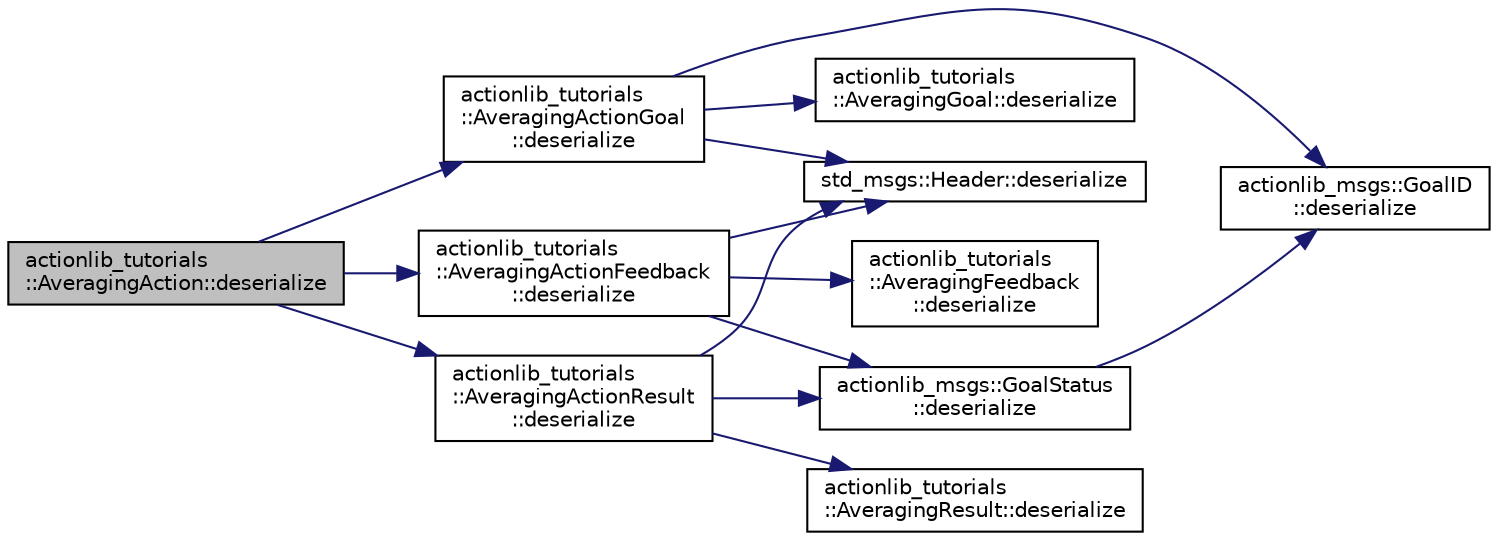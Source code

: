 digraph "actionlib_tutorials::AveragingAction::deserialize"
{
  edge [fontname="Helvetica",fontsize="10",labelfontname="Helvetica",labelfontsize="10"];
  node [fontname="Helvetica",fontsize="10",shape=record];
  rankdir="LR";
  Node1 [label="actionlib_tutorials\l::AveragingAction::deserialize",height=0.2,width=0.4,color="black", fillcolor="grey75", style="filled" fontcolor="black"];
  Node1 -> Node2 [color="midnightblue",fontsize="10",style="solid",fontname="Helvetica"];
  Node2 [label="actionlib_tutorials\l::AveragingActionGoal\l::deserialize",height=0.2,width=0.4,color="black", fillcolor="white", style="filled",URL="$classactionlib__tutorials_1_1_averaging_action_goal.html#a9556766a896c61e375210ab51b75c658"];
  Node2 -> Node3 [color="midnightblue",fontsize="10",style="solid",fontname="Helvetica"];
  Node3 [label="std_msgs::Header::deserialize",height=0.2,width=0.4,color="black", fillcolor="white", style="filled",URL="$classstd__msgs_1_1_header.html#a077354cf11d752b6f4fc7c437ec29ac2"];
  Node2 -> Node4 [color="midnightblue",fontsize="10",style="solid",fontname="Helvetica"];
  Node4 [label="actionlib_msgs::GoalID\l::deserialize",height=0.2,width=0.4,color="black", fillcolor="white", style="filled",URL="$classactionlib__msgs_1_1_goal_i_d.html#a34c08058b4c88f0e723307611d57d838"];
  Node2 -> Node5 [color="midnightblue",fontsize="10",style="solid",fontname="Helvetica"];
  Node5 [label="actionlib_tutorials\l::AveragingGoal::deserialize",height=0.2,width=0.4,color="black", fillcolor="white", style="filled",URL="$classactionlib__tutorials_1_1_averaging_goal.html#a09e0984eaf80f29648127e0c7d6c6b6c"];
  Node1 -> Node6 [color="midnightblue",fontsize="10",style="solid",fontname="Helvetica"];
  Node6 [label="actionlib_tutorials\l::AveragingActionResult\l::deserialize",height=0.2,width=0.4,color="black", fillcolor="white", style="filled",URL="$classactionlib__tutorials_1_1_averaging_action_result.html#a6f4d5c1153890ca4a97f679499efd0f8"];
  Node6 -> Node3 [color="midnightblue",fontsize="10",style="solid",fontname="Helvetica"];
  Node6 -> Node7 [color="midnightblue",fontsize="10",style="solid",fontname="Helvetica"];
  Node7 [label="actionlib_msgs::GoalStatus\l::deserialize",height=0.2,width=0.4,color="black", fillcolor="white", style="filled",URL="$classactionlib__msgs_1_1_goal_status.html#aa8f8d2d456fd3dca1f6a801679bf895d"];
  Node7 -> Node4 [color="midnightblue",fontsize="10",style="solid",fontname="Helvetica"];
  Node6 -> Node8 [color="midnightblue",fontsize="10",style="solid",fontname="Helvetica"];
  Node8 [label="actionlib_tutorials\l::AveragingResult::deserialize",height=0.2,width=0.4,color="black", fillcolor="white", style="filled",URL="$classactionlib__tutorials_1_1_averaging_result.html#a89a79a85dce64d7cfb16395675bcb25c"];
  Node1 -> Node9 [color="midnightblue",fontsize="10",style="solid",fontname="Helvetica"];
  Node9 [label="actionlib_tutorials\l::AveragingActionFeedback\l::deserialize",height=0.2,width=0.4,color="black", fillcolor="white", style="filled",URL="$classactionlib__tutorials_1_1_averaging_action_feedback.html#ac37cb54002951a269db6379b363b9b89"];
  Node9 -> Node3 [color="midnightblue",fontsize="10",style="solid",fontname="Helvetica"];
  Node9 -> Node7 [color="midnightblue",fontsize="10",style="solid",fontname="Helvetica"];
  Node9 -> Node10 [color="midnightblue",fontsize="10",style="solid",fontname="Helvetica"];
  Node10 [label="actionlib_tutorials\l::AveragingFeedback\l::deserialize",height=0.2,width=0.4,color="black", fillcolor="white", style="filled",URL="$classactionlib__tutorials_1_1_averaging_feedback.html#ad0cc89343b5669543d686652a258bae1"];
}
